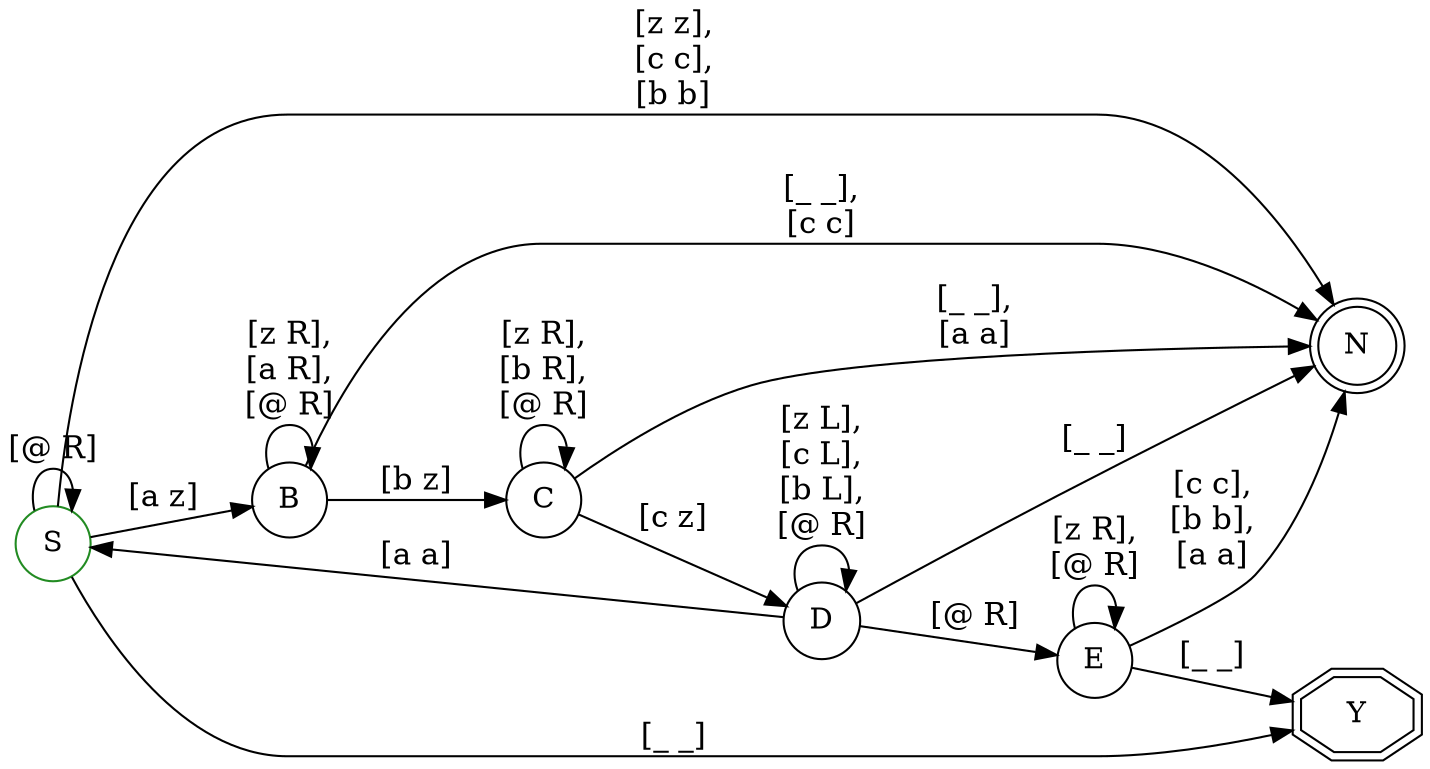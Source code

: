 digraph G {
    rankdir="LR";
    N [color="black", shape="doublecircle", label="N"];
    Y [color="black", shape="doubleoctagon", label="Y"];
    E [color="black", shape="circle", label="E"];
    D [color="black", shape="circle", label="D"];
    C [color="black", shape="circle", label="C"];
    B [color="black", shape="circle", label="B"];
    S [color="forestgreen", shape="circle", label="S"];
    D -> E [fontsize=15, label="[@ R]"];
    D -> N [fontsize=15, label="[_ _]"];
    D -> S [fontsize=15, label="[a a]"];
    C -> D [fontsize=15, label="[c z]"];
    C -> N [fontsize=15, label="[_ _],\n[a a]"];
    B -> N [fontsize=15, label="[_ _],\n[c c]"];
    B -> C [fontsize=15, label="[b z]"];
    E -> N [fontsize=15, label="[c c],\n[b b],\n[a a]"];
    E -> Y [fontsize=15, label="[_ _]"];
    S -> Y [fontsize=15, label="[_ _]"];
    S -> N [fontsize=15, label="[z z],\n[c c],\n[b b]"];
    S -> B [fontsize=15, label="[a z]"];
    E -> E [fontsize=15, label="[z R],\n[@ R]"];
    D -> D [fontsize=15, label="[z L],\n[c L],\n[b L],\n[@ R]"];
    C -> C [fontsize=15, label="[z R],\n[b R],\n[@ R]"];
    B -> B [fontsize=15, label="[z R],\n[a R],\n[@ R]"];
    S -> S [fontsize=15, label="[@ R]"];
}